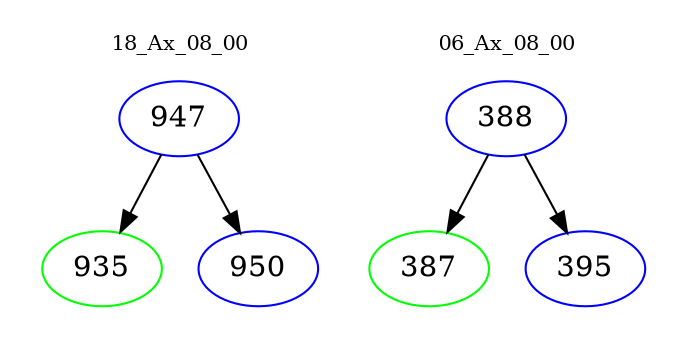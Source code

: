 digraph{
subgraph cluster_0 {
color = white
label = "18_Ax_08_00";
fontsize=10;
T0_947 [label="947", color="blue"]
T0_947 -> T0_935 [color="black"]
T0_935 [label="935", color="green"]
T0_947 -> T0_950 [color="black"]
T0_950 [label="950", color="blue"]
}
subgraph cluster_1 {
color = white
label = "06_Ax_08_00";
fontsize=10;
T1_388 [label="388", color="blue"]
T1_388 -> T1_387 [color="black"]
T1_387 [label="387", color="green"]
T1_388 -> T1_395 [color="black"]
T1_395 [label="395", color="blue"]
}
}
